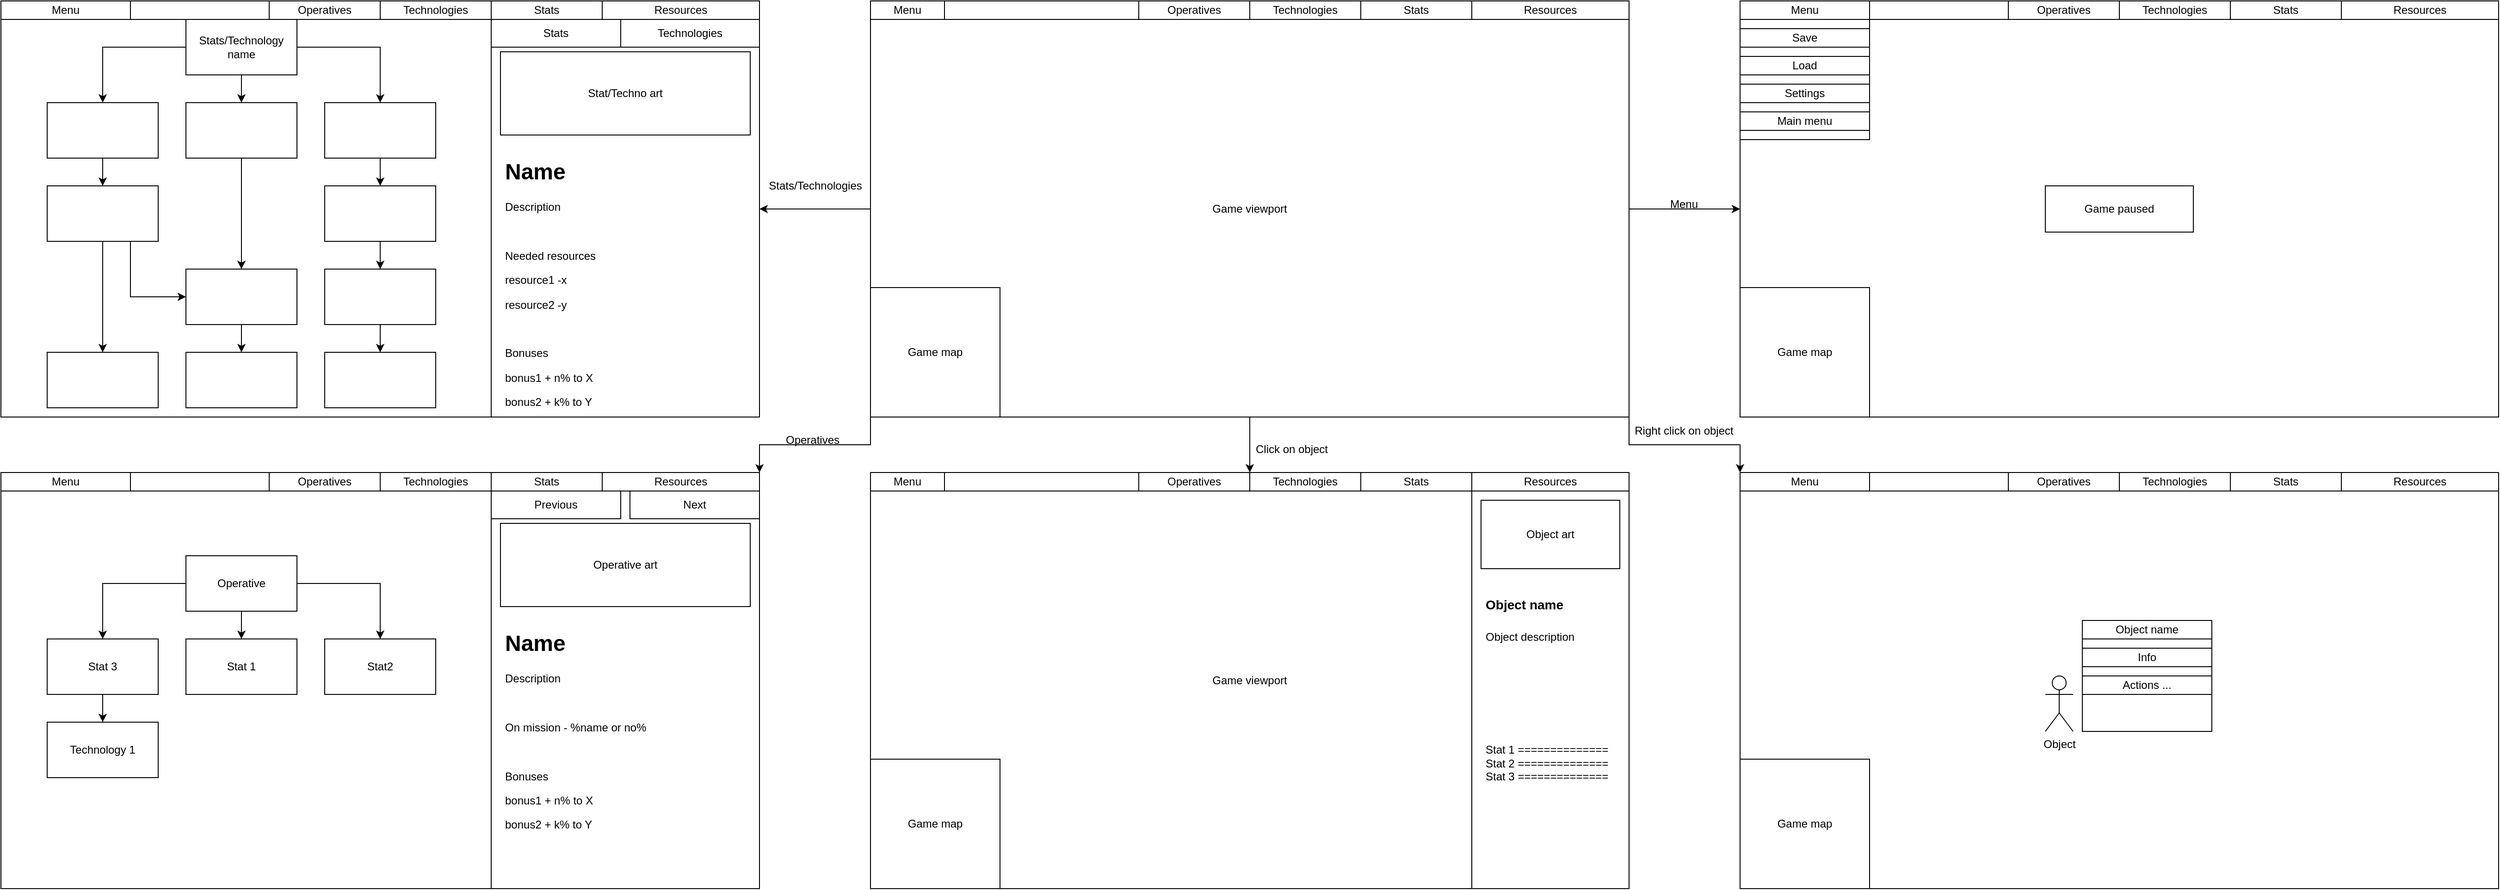 <mxfile version="12.4.7" type="device"><diagram id="zN9wmh3BCF1bTgghBvqh" name="Page-1"><mxGraphModel dx="3784" dy="885" grid="1" gridSize="10" guides="1" tooltips="1" connect="1" arrows="1" fold="1" page="1" pageScale="1" pageWidth="827" pageHeight="1169" math="0" shadow="0"><root><mxCell id="0"/><mxCell id="1" parent="0"/><mxCell id="567-EGFBJVHjJTj6Rj74-21" style="edgeStyle=orthogonalEdgeStyle;rounded=0;orthogonalLoop=1;jettySize=auto;html=1;exitX=1;exitY=0.5;exitDx=0;exitDy=0;entryX=0;entryY=0.5;entryDx=0;entryDy=0;" edge="1" parent="1" source="567-EGFBJVHjJTj6Rj74-1" target="567-EGFBJVHjJTj6Rj74-13"><mxGeometry relative="1" as="geometry"/></mxCell><mxCell id="567-EGFBJVHjJTj6Rj74-55" style="edgeStyle=orthogonalEdgeStyle;rounded=0;orthogonalLoop=1;jettySize=auto;html=1;exitX=0.5;exitY=1;exitDx=0;exitDy=0;entryX=1;entryY=0;entryDx=0;entryDy=0;" edge="1" parent="1" source="567-EGFBJVHjJTj6Rj74-1" target="567-EGFBJVHjJTj6Rj74-38"><mxGeometry relative="1" as="geometry"/></mxCell><mxCell id="567-EGFBJVHjJTj6Rj74-62" style="edgeStyle=orthogonalEdgeStyle;rounded=0;orthogonalLoop=1;jettySize=auto;html=1;exitX=1;exitY=1;exitDx=0;exitDy=0;entryX=0;entryY=0;entryDx=0;entryDy=0;" edge="1" parent="1" source="567-EGFBJVHjJTj6Rj74-1" target="567-EGFBJVHjJTj6Rj74-43"><mxGeometry relative="1" as="geometry"/></mxCell><mxCell id="567-EGFBJVHjJTj6Rj74-83" style="edgeStyle=orthogonalEdgeStyle;rounded=0;orthogonalLoop=1;jettySize=auto;html=1;exitX=0;exitY=0.5;exitDx=0;exitDy=0;entryX=1;entryY=0.5;entryDx=0;entryDy=0;" edge="1" parent="1" source="567-EGFBJVHjJTj6Rj74-1" target="567-EGFBJVHjJTj6Rj74-69"><mxGeometry relative="1" as="geometry"/></mxCell><mxCell id="567-EGFBJVHjJTj6Rj74-1" value="Game viewport" style="rounded=0;whiteSpace=wrap;html=1;" vertex="1" parent="1"><mxGeometry width="820" height="450" as="geometry"/></mxCell><mxCell id="567-EGFBJVHjJTj6Rj74-149" style="edgeStyle=orthogonalEdgeStyle;rounded=0;orthogonalLoop=1;jettySize=auto;html=1;exitX=0;exitY=1;exitDx=0;exitDy=0;entryX=1;entryY=0;entryDx=0;entryDy=0;" edge="1" parent="1" source="567-EGFBJVHjJTj6Rj74-2" target="567-EGFBJVHjJTj6Rj74-117"><mxGeometry relative="1" as="geometry"/></mxCell><mxCell id="567-EGFBJVHjJTj6Rj74-2" value="Game map" style="whiteSpace=wrap;html=1;aspect=fixed;" vertex="1" parent="1"><mxGeometry y="310" width="140" height="140" as="geometry"/></mxCell><mxCell id="567-EGFBJVHjJTj6Rj74-3" value="" style="rounded=0;whiteSpace=wrap;html=1;" vertex="1" parent="1"><mxGeometry width="820" height="20" as="geometry"/></mxCell><mxCell id="567-EGFBJVHjJTj6Rj74-5" value="Resources" style="rounded=0;whiteSpace=wrap;html=1;" vertex="1" parent="1"><mxGeometry x="650" width="170" height="20" as="geometry"/></mxCell><mxCell id="567-EGFBJVHjJTj6Rj74-7" value="Menu" style="rounded=0;whiteSpace=wrap;html=1;" vertex="1" parent="1"><mxGeometry width="80" height="20" as="geometry"/></mxCell><mxCell id="567-EGFBJVHjJTj6Rj74-8" value="Stats" style="rounded=0;whiteSpace=wrap;html=1;" vertex="1" parent="1"><mxGeometry x="530" width="120" height="20" as="geometry"/></mxCell><mxCell id="567-EGFBJVHjJTj6Rj74-11" value="Technologies" style="rounded=0;whiteSpace=wrap;html=1;" vertex="1" parent="1"><mxGeometry x="410" width="120" height="20" as="geometry"/></mxCell><mxCell id="567-EGFBJVHjJTj6Rj74-12" value="Operatives" style="rounded=0;whiteSpace=wrap;html=1;" vertex="1" parent="1"><mxGeometry x="290" width="120" height="20" as="geometry"/></mxCell><mxCell id="567-EGFBJVHjJTj6Rj74-13" value="" style="rounded=0;whiteSpace=wrap;html=1;" vertex="1" parent="1"><mxGeometry x="940" width="820" height="450" as="geometry"/></mxCell><mxCell id="567-EGFBJVHjJTj6Rj74-14" value="Game map" style="whiteSpace=wrap;html=1;aspect=fixed;" vertex="1" parent="1"><mxGeometry x="940" y="310" width="140" height="140" as="geometry"/></mxCell><mxCell id="567-EGFBJVHjJTj6Rj74-15" value="" style="rounded=0;whiteSpace=wrap;html=1;" vertex="1" parent="1"><mxGeometry x="940" width="820" height="20" as="geometry"/></mxCell><mxCell id="567-EGFBJVHjJTj6Rj74-16" value="Resources" style="rounded=0;whiteSpace=wrap;html=1;" vertex="1" parent="1"><mxGeometry x="1590" width="170" height="20" as="geometry"/></mxCell><mxCell id="567-EGFBJVHjJTj6Rj74-17" value="Menu" style="rounded=0;whiteSpace=wrap;html=1;" vertex="1" parent="1"><mxGeometry x="940" width="140" height="20" as="geometry"/></mxCell><mxCell id="567-EGFBJVHjJTj6Rj74-18" value="Stats" style="rounded=0;whiteSpace=wrap;html=1;" vertex="1" parent="1"><mxGeometry x="1470" width="120" height="20" as="geometry"/></mxCell><mxCell id="567-EGFBJVHjJTj6Rj74-19" value="Technologies" style="rounded=0;whiteSpace=wrap;html=1;" vertex="1" parent="1"><mxGeometry x="1350" width="120" height="20" as="geometry"/></mxCell><mxCell id="567-EGFBJVHjJTj6Rj74-20" value="Operatives" style="rounded=0;whiteSpace=wrap;html=1;" vertex="1" parent="1"><mxGeometry x="1230" width="120" height="20" as="geometry"/></mxCell><mxCell id="567-EGFBJVHjJTj6Rj74-22" value="Menu" style="text;html=1;align=center;verticalAlign=middle;resizable=0;points=[];autosize=1;" vertex="1" parent="1"><mxGeometry x="854" y="210" width="50" height="20" as="geometry"/></mxCell><mxCell id="567-EGFBJVHjJTj6Rj74-23" value="" style="rounded=0;whiteSpace=wrap;html=1;" vertex="1" parent="1"><mxGeometry x="940" y="20" width="140" height="130" as="geometry"/></mxCell><mxCell id="567-EGFBJVHjJTj6Rj74-24" value="Save" style="rounded=0;whiteSpace=wrap;html=1;" vertex="1" parent="1"><mxGeometry x="940" y="30" width="140" height="20" as="geometry"/></mxCell><mxCell id="567-EGFBJVHjJTj6Rj74-25" value="Load" style="rounded=0;whiteSpace=wrap;html=1;" vertex="1" parent="1"><mxGeometry x="940" y="60" width="140" height="20" as="geometry"/></mxCell><mxCell id="567-EGFBJVHjJTj6Rj74-26" value="Main menu" style="rounded=0;whiteSpace=wrap;html=1;" vertex="1" parent="1"><mxGeometry x="940" y="120" width="140" height="20" as="geometry"/></mxCell><mxCell id="567-EGFBJVHjJTj6Rj74-27" value="Game paused" style="rounded=0;whiteSpace=wrap;html=1;" vertex="1" parent="1"><mxGeometry x="1270" y="200" width="160" height="50" as="geometry"/></mxCell><mxCell id="567-EGFBJVHjJTj6Rj74-28" value="Settings" style="rounded=0;whiteSpace=wrap;html=1;" vertex="1" parent="1"><mxGeometry x="940" y="90" width="140" height="20" as="geometry"/></mxCell><mxCell id="567-EGFBJVHjJTj6Rj74-31" value="Game viewport" style="rounded=0;whiteSpace=wrap;html=1;" vertex="1" parent="1"><mxGeometry y="510" width="820" height="450" as="geometry"/></mxCell><mxCell id="567-EGFBJVHjJTj6Rj74-32" value="Game map" style="whiteSpace=wrap;html=1;aspect=fixed;" vertex="1" parent="1"><mxGeometry y="820" width="140" height="140" as="geometry"/></mxCell><mxCell id="567-EGFBJVHjJTj6Rj74-33" value="" style="rounded=0;whiteSpace=wrap;html=1;" vertex="1" parent="1"><mxGeometry y="510" width="820" height="20" as="geometry"/></mxCell><mxCell id="567-EGFBJVHjJTj6Rj74-34" value="Resources" style="rounded=0;whiteSpace=wrap;html=1;" vertex="1" parent="1"><mxGeometry x="650" y="510" width="170" height="20" as="geometry"/></mxCell><mxCell id="567-EGFBJVHjJTj6Rj74-35" value="Menu" style="rounded=0;whiteSpace=wrap;html=1;" vertex="1" parent="1"><mxGeometry y="510" width="80" height="20" as="geometry"/></mxCell><mxCell id="567-EGFBJVHjJTj6Rj74-36" value="Stats" style="rounded=0;whiteSpace=wrap;html=1;" vertex="1" parent="1"><mxGeometry x="530" y="510" width="120" height="20" as="geometry"/></mxCell><mxCell id="567-EGFBJVHjJTj6Rj74-37" value="Technologies" style="rounded=0;whiteSpace=wrap;html=1;" vertex="1" parent="1"><mxGeometry x="410" y="510" width="120" height="20" as="geometry"/></mxCell><mxCell id="567-EGFBJVHjJTj6Rj74-38" value="Operatives" style="rounded=0;whiteSpace=wrap;html=1;" vertex="1" parent="1"><mxGeometry x="290" y="510" width="120" height="20" as="geometry"/></mxCell><mxCell id="567-EGFBJVHjJTj6Rj74-39" value="" style="rounded=0;whiteSpace=wrap;html=1;" vertex="1" parent="1"><mxGeometry x="940" y="510" width="820" height="450" as="geometry"/></mxCell><mxCell id="567-EGFBJVHjJTj6Rj74-40" value="Game map" style="whiteSpace=wrap;html=1;aspect=fixed;" vertex="1" parent="1"><mxGeometry x="940" y="820" width="140" height="140" as="geometry"/></mxCell><mxCell id="567-EGFBJVHjJTj6Rj74-41" value="" style="rounded=0;whiteSpace=wrap;html=1;" vertex="1" parent="1"><mxGeometry x="940" y="510" width="820" height="20" as="geometry"/></mxCell><mxCell id="567-EGFBJVHjJTj6Rj74-42" value="Resources" style="rounded=0;whiteSpace=wrap;html=1;" vertex="1" parent="1"><mxGeometry x="1590" y="510" width="170" height="20" as="geometry"/></mxCell><mxCell id="567-EGFBJVHjJTj6Rj74-43" value="Menu" style="rounded=0;whiteSpace=wrap;html=1;" vertex="1" parent="1"><mxGeometry x="940" y="510" width="140" height="20" as="geometry"/></mxCell><mxCell id="567-EGFBJVHjJTj6Rj74-44" value="Stats" style="rounded=0;whiteSpace=wrap;html=1;" vertex="1" parent="1"><mxGeometry x="1470" y="510" width="120" height="20" as="geometry"/></mxCell><mxCell id="567-EGFBJVHjJTj6Rj74-45" value="Technologies" style="rounded=0;whiteSpace=wrap;html=1;" vertex="1" parent="1"><mxGeometry x="1350" y="510" width="120" height="20" as="geometry"/></mxCell><mxCell id="567-EGFBJVHjJTj6Rj74-46" value="Operatives" style="rounded=0;whiteSpace=wrap;html=1;" vertex="1" parent="1"><mxGeometry x="1230" y="510" width="120" height="20" as="geometry"/></mxCell><mxCell id="567-EGFBJVHjJTj6Rj74-48" value="" style="rounded=0;whiteSpace=wrap;html=1;" vertex="1" parent="1"><mxGeometry x="1310" y="670" width="140" height="120" as="geometry"/></mxCell><mxCell id="567-EGFBJVHjJTj6Rj74-49" value="Object name" style="rounded=0;whiteSpace=wrap;html=1;" vertex="1" parent="1"><mxGeometry x="1310" y="670" width="140" height="20" as="geometry"/></mxCell><mxCell id="567-EGFBJVHjJTj6Rj74-50" value="Info" style="rounded=0;whiteSpace=wrap;html=1;" vertex="1" parent="1"><mxGeometry x="1310" y="700" width="140" height="20" as="geometry"/></mxCell><mxCell id="567-EGFBJVHjJTj6Rj74-53" value="Actions ..." style="rounded=0;whiteSpace=wrap;html=1;" vertex="1" parent="1"><mxGeometry x="1310" y="730" width="140" height="20" as="geometry"/></mxCell><mxCell id="567-EGFBJVHjJTj6Rj74-54" value="" style="rounded=0;whiteSpace=wrap;html=1;" vertex="1" parent="1"><mxGeometry x="650" y="530" width="170" height="430" as="geometry"/></mxCell><mxCell id="567-EGFBJVHjJTj6Rj74-56" value="Click on object" style="text;html=1;align=center;verticalAlign=middle;resizable=0;points=[];autosize=1;" vertex="1" parent="1"><mxGeometry x="410" y="475" width="90" height="20" as="geometry"/></mxCell><mxCell id="567-EGFBJVHjJTj6Rj74-57" value="Object art" style="rounded=0;whiteSpace=wrap;html=1;" vertex="1" parent="1"><mxGeometry x="660" y="540" width="150" height="74" as="geometry"/></mxCell><mxCell id="567-EGFBJVHjJTj6Rj74-58" value="&lt;h1&gt;&lt;font style=&quot;font-size: 14px&quot;&gt;Object name&lt;/font&gt;&lt;/h1&gt;&lt;p&gt;Object description&lt;/p&gt;&lt;p&gt;&lt;br&gt;&lt;/p&gt;&lt;p&gt;&lt;br&gt;&lt;/p&gt;&lt;p&gt;&lt;/p&gt;&lt;br&gt;&lt;br&gt;&lt;br&gt;Stat 1 ==============&lt;br&gt;Stat 2 ==============&lt;br&gt;Stat 3 ==============" style="text;html=1;strokeColor=none;fillColor=none;spacing=5;spacingTop=-20;whiteSpace=wrap;overflow=hidden;rounded=0;" vertex="1" parent="1"><mxGeometry x="660" y="630" width="150" height="320" as="geometry"/></mxCell><mxCell id="567-EGFBJVHjJTj6Rj74-61" value="Object" style="shape=umlActor;verticalLabelPosition=bottom;labelBackgroundColor=#ffffff;verticalAlign=top;html=1;outlineConnect=0;" vertex="1" parent="1"><mxGeometry x="1270" y="730" width="30" height="60" as="geometry"/></mxCell><mxCell id="567-EGFBJVHjJTj6Rj74-63" value="Right click on object" style="text;html=1;align=center;verticalAlign=middle;resizable=0;points=[];autosize=1;" vertex="1" parent="1"><mxGeometry x="819" y="455" width="120" height="20" as="geometry"/></mxCell><mxCell id="567-EGFBJVHjJTj6Rj74-69" value="" style="rounded=0;whiteSpace=wrap;html=1;" vertex="1" parent="1"><mxGeometry x="-940" width="820" height="450" as="geometry"/></mxCell><mxCell id="567-EGFBJVHjJTj6Rj74-71" value="" style="rounded=0;whiteSpace=wrap;html=1;" vertex="1" parent="1"><mxGeometry x="-940" width="820" height="20" as="geometry"/></mxCell><mxCell id="567-EGFBJVHjJTj6Rj74-72" value="Resources" style="rounded=0;whiteSpace=wrap;html=1;" vertex="1" parent="1"><mxGeometry x="-290" width="170" height="20" as="geometry"/></mxCell><mxCell id="567-EGFBJVHjJTj6Rj74-73" value="Menu" style="rounded=0;whiteSpace=wrap;html=1;" vertex="1" parent="1"><mxGeometry x="-940" width="140" height="20" as="geometry"/></mxCell><mxCell id="567-EGFBJVHjJTj6Rj74-74" value="Stats" style="rounded=0;whiteSpace=wrap;html=1;" vertex="1" parent="1"><mxGeometry x="-410" width="120" height="20" as="geometry"/></mxCell><mxCell id="567-EGFBJVHjJTj6Rj74-75" value="Technologies" style="rounded=0;whiteSpace=wrap;html=1;" vertex="1" parent="1"><mxGeometry x="-530" width="120" height="20" as="geometry"/></mxCell><mxCell id="567-EGFBJVHjJTj6Rj74-76" value="Operatives" style="rounded=0;whiteSpace=wrap;html=1;" vertex="1" parent="1"><mxGeometry x="-650" width="120" height="20" as="geometry"/></mxCell><mxCell id="567-EGFBJVHjJTj6Rj74-84" value="Stats/Technologies" style="text;html=1;align=center;verticalAlign=middle;resizable=0;points=[];autosize=1;" vertex="1" parent="1"><mxGeometry x="-120" y="190" width="120" height="20" as="geometry"/></mxCell><mxCell id="567-EGFBJVHjJTj6Rj74-89" style="edgeStyle=orthogonalEdgeStyle;rounded=0;orthogonalLoop=1;jettySize=auto;html=1;exitX=0.5;exitY=1;exitDx=0;exitDy=0;entryX=0.5;entryY=0;entryDx=0;entryDy=0;" edge="1" parent="1" source="567-EGFBJVHjJTj6Rj74-85" target="567-EGFBJVHjJTj6Rj74-86"><mxGeometry relative="1" as="geometry"/></mxCell><mxCell id="567-EGFBJVHjJTj6Rj74-90" style="edgeStyle=orthogonalEdgeStyle;rounded=0;orthogonalLoop=1;jettySize=auto;html=1;exitX=0;exitY=0.5;exitDx=0;exitDy=0;entryX=0.5;entryY=0;entryDx=0;entryDy=0;" edge="1" parent="1" source="567-EGFBJVHjJTj6Rj74-85" target="567-EGFBJVHjJTj6Rj74-87"><mxGeometry relative="1" as="geometry"/></mxCell><mxCell id="567-EGFBJVHjJTj6Rj74-91" style="edgeStyle=orthogonalEdgeStyle;rounded=0;orthogonalLoop=1;jettySize=auto;html=1;exitX=1;exitY=0.5;exitDx=0;exitDy=0;entryX=0.5;entryY=0;entryDx=0;entryDy=0;" edge="1" parent="1" source="567-EGFBJVHjJTj6Rj74-85" target="567-EGFBJVHjJTj6Rj74-88"><mxGeometry relative="1" as="geometry"/></mxCell><mxCell id="567-EGFBJVHjJTj6Rj74-85" value="Stats/Technology name" style="rounded=0;whiteSpace=wrap;html=1;" vertex="1" parent="1"><mxGeometry x="-740" y="20" width="120" height="60" as="geometry"/></mxCell><mxCell id="567-EGFBJVHjJTj6Rj74-102" style="edgeStyle=orthogonalEdgeStyle;rounded=0;orthogonalLoop=1;jettySize=auto;html=1;exitX=0.5;exitY=1;exitDx=0;exitDy=0;entryX=0.5;entryY=0;entryDx=0;entryDy=0;" edge="1" parent="1" source="567-EGFBJVHjJTj6Rj74-86" target="567-EGFBJVHjJTj6Rj74-96"><mxGeometry relative="1" as="geometry"/></mxCell><mxCell id="567-EGFBJVHjJTj6Rj74-86" value="" style="rounded=0;whiteSpace=wrap;html=1;" vertex="1" parent="1"><mxGeometry x="-740" y="110" width="120" height="60" as="geometry"/></mxCell><mxCell id="567-EGFBJVHjJTj6Rj74-103" style="edgeStyle=orthogonalEdgeStyle;rounded=0;orthogonalLoop=1;jettySize=auto;html=1;exitX=0.5;exitY=1;exitDx=0;exitDy=0;entryX=0.5;entryY=0;entryDx=0;entryDy=0;" edge="1" parent="1" source="567-EGFBJVHjJTj6Rj74-87" target="567-EGFBJVHjJTj6Rj74-94"><mxGeometry relative="1" as="geometry"/></mxCell><mxCell id="567-EGFBJVHjJTj6Rj74-87" value="" style="rounded=0;whiteSpace=wrap;html=1;" vertex="1" parent="1"><mxGeometry x="-890" y="110" width="120" height="60" as="geometry"/></mxCell><mxCell id="567-EGFBJVHjJTj6Rj74-106" style="edgeStyle=orthogonalEdgeStyle;rounded=0;orthogonalLoop=1;jettySize=auto;html=1;exitX=0.5;exitY=1;exitDx=0;exitDy=0;entryX=0.5;entryY=0;entryDx=0;entryDy=0;" edge="1" parent="1" source="567-EGFBJVHjJTj6Rj74-88" target="567-EGFBJVHjJTj6Rj74-95"><mxGeometry relative="1" as="geometry"/></mxCell><mxCell id="567-EGFBJVHjJTj6Rj74-88" value="" style="rounded=0;whiteSpace=wrap;html=1;" vertex="1" parent="1"><mxGeometry x="-590" y="110" width="120" height="60" as="geometry"/></mxCell><mxCell id="567-EGFBJVHjJTj6Rj74-104" style="edgeStyle=orthogonalEdgeStyle;rounded=0;orthogonalLoop=1;jettySize=auto;html=1;exitX=0.5;exitY=1;exitDx=0;exitDy=0;entryX=0.5;entryY=0;entryDx=0;entryDy=0;" edge="1" parent="1" source="567-EGFBJVHjJTj6Rj74-94" target="567-EGFBJVHjJTj6Rj74-100"><mxGeometry relative="1" as="geometry"/></mxCell><mxCell id="567-EGFBJVHjJTj6Rj74-105" style="edgeStyle=orthogonalEdgeStyle;rounded=0;orthogonalLoop=1;jettySize=auto;html=1;exitX=0.75;exitY=1;exitDx=0;exitDy=0;entryX=0;entryY=0.5;entryDx=0;entryDy=0;" edge="1" parent="1" source="567-EGFBJVHjJTj6Rj74-94" target="567-EGFBJVHjJTj6Rj74-96"><mxGeometry relative="1" as="geometry"/></mxCell><mxCell id="567-EGFBJVHjJTj6Rj74-94" value="" style="rounded=0;whiteSpace=wrap;html=1;" vertex="1" parent="1"><mxGeometry x="-890" y="200" width="120" height="60" as="geometry"/></mxCell><mxCell id="567-EGFBJVHjJTj6Rj74-107" style="edgeStyle=orthogonalEdgeStyle;rounded=0;orthogonalLoop=1;jettySize=auto;html=1;exitX=0.5;exitY=1;exitDx=0;exitDy=0;entryX=0.5;entryY=0;entryDx=0;entryDy=0;" edge="1" parent="1" source="567-EGFBJVHjJTj6Rj74-95" target="567-EGFBJVHjJTj6Rj74-98"><mxGeometry relative="1" as="geometry"/></mxCell><mxCell id="567-EGFBJVHjJTj6Rj74-95" value="" style="rounded=0;whiteSpace=wrap;html=1;" vertex="1" parent="1"><mxGeometry x="-590" y="200" width="120" height="60" as="geometry"/></mxCell><mxCell id="567-EGFBJVHjJTj6Rj74-109" style="edgeStyle=orthogonalEdgeStyle;rounded=0;orthogonalLoop=1;jettySize=auto;html=1;exitX=0.5;exitY=1;exitDx=0;exitDy=0;entryX=0.5;entryY=0;entryDx=0;entryDy=0;" edge="1" parent="1" source="567-EGFBJVHjJTj6Rj74-96" target="567-EGFBJVHjJTj6Rj74-99"><mxGeometry relative="1" as="geometry"/></mxCell><mxCell id="567-EGFBJVHjJTj6Rj74-96" value="" style="rounded=0;whiteSpace=wrap;html=1;" vertex="1" parent="1"><mxGeometry x="-740" y="290" width="120" height="60" as="geometry"/></mxCell><mxCell id="567-EGFBJVHjJTj6Rj74-108" style="edgeStyle=orthogonalEdgeStyle;rounded=0;orthogonalLoop=1;jettySize=auto;html=1;exitX=0.5;exitY=1;exitDx=0;exitDy=0;entryX=0.5;entryY=0;entryDx=0;entryDy=0;" edge="1" parent="1" source="567-EGFBJVHjJTj6Rj74-98" target="567-EGFBJVHjJTj6Rj74-101"><mxGeometry relative="1" as="geometry"/></mxCell><mxCell id="567-EGFBJVHjJTj6Rj74-98" value="" style="rounded=0;whiteSpace=wrap;html=1;" vertex="1" parent="1"><mxGeometry x="-590" y="290" width="120" height="60" as="geometry"/></mxCell><mxCell id="567-EGFBJVHjJTj6Rj74-99" value="" style="rounded=0;whiteSpace=wrap;html=1;" vertex="1" parent="1"><mxGeometry x="-740" y="380" width="120" height="60" as="geometry"/></mxCell><mxCell id="567-EGFBJVHjJTj6Rj74-100" value="" style="rounded=0;whiteSpace=wrap;html=1;" vertex="1" parent="1"><mxGeometry x="-890" y="380" width="120" height="60" as="geometry"/></mxCell><mxCell id="567-EGFBJVHjJTj6Rj74-101" value="" style="rounded=0;whiteSpace=wrap;html=1;" vertex="1" parent="1"><mxGeometry x="-590" y="380" width="120" height="60" as="geometry"/></mxCell><mxCell id="567-EGFBJVHjJTj6Rj74-110" value="" style="rounded=0;whiteSpace=wrap;html=1;" vertex="1" parent="1"><mxGeometry x="-410" y="20" width="290" height="430" as="geometry"/></mxCell><mxCell id="567-EGFBJVHjJTj6Rj74-111" value="Stats" style="rounded=0;whiteSpace=wrap;html=1;" vertex="1" parent="1"><mxGeometry x="-410" y="20" width="140" height="30" as="geometry"/></mxCell><mxCell id="567-EGFBJVHjJTj6Rj74-112" value="Technologies" style="rounded=0;whiteSpace=wrap;html=1;" vertex="1" parent="1"><mxGeometry x="-270" y="20" width="150" height="30" as="geometry"/></mxCell><mxCell id="567-EGFBJVHjJTj6Rj74-113" value="Stat/Techno art" style="rounded=0;whiteSpace=wrap;html=1;" vertex="1" parent="1"><mxGeometry x="-400" y="55" width="270" height="90" as="geometry"/></mxCell><mxCell id="567-EGFBJVHjJTj6Rj74-114" value="&lt;h1&gt;Name&lt;/h1&gt;&lt;p&gt;Description&lt;/p&gt;&lt;p&gt;&lt;br&gt;&lt;/p&gt;&lt;p&gt;Needed resources&lt;/p&gt;&lt;p&gt;resource1 -x&lt;/p&gt;&lt;p&gt;resource2 -y&lt;/p&gt;&lt;p&gt;&lt;br&gt;&lt;/p&gt;&lt;p&gt;Bonuses&lt;/p&gt;&lt;p&gt;bonus1 + n% to X&lt;/p&gt;bonus2 + k% to Y" style="text;html=1;strokeColor=none;fillColor=none;spacing=5;spacingTop=-20;whiteSpace=wrap;overflow=hidden;rounded=0;" vertex="1" parent="1"><mxGeometry x="-400" y="165" width="270" height="275" as="geometry"/></mxCell><mxCell id="567-EGFBJVHjJTj6Rj74-115" value="" style="rounded=0;whiteSpace=wrap;html=1;" vertex="1" parent="1"><mxGeometry x="-940" y="510" width="820" height="450" as="geometry"/></mxCell><mxCell id="567-EGFBJVHjJTj6Rj74-116" value="" style="rounded=0;whiteSpace=wrap;html=1;" vertex="1" parent="1"><mxGeometry x="-940" y="510" width="820" height="20" as="geometry"/></mxCell><mxCell id="567-EGFBJVHjJTj6Rj74-117" value="Resources" style="rounded=0;whiteSpace=wrap;html=1;" vertex="1" parent="1"><mxGeometry x="-290" y="510" width="170" height="20" as="geometry"/></mxCell><mxCell id="567-EGFBJVHjJTj6Rj74-118" value="Menu" style="rounded=0;whiteSpace=wrap;html=1;" vertex="1" parent="1"><mxGeometry x="-940" y="510" width="140" height="20" as="geometry"/></mxCell><mxCell id="567-EGFBJVHjJTj6Rj74-119" value="Stats" style="rounded=0;whiteSpace=wrap;html=1;" vertex="1" parent="1"><mxGeometry x="-410" y="510" width="120" height="20" as="geometry"/></mxCell><mxCell id="567-EGFBJVHjJTj6Rj74-120" value="Technologies" style="rounded=0;whiteSpace=wrap;html=1;" vertex="1" parent="1"><mxGeometry x="-530" y="510" width="120" height="20" as="geometry"/></mxCell><mxCell id="567-EGFBJVHjJTj6Rj74-121" value="Operatives" style="rounded=0;whiteSpace=wrap;html=1;" vertex="1" parent="1"><mxGeometry x="-650" y="510" width="120" height="20" as="geometry"/></mxCell><mxCell id="567-EGFBJVHjJTj6Rj74-122" style="edgeStyle=orthogonalEdgeStyle;rounded=0;orthogonalLoop=1;jettySize=auto;html=1;exitX=0.5;exitY=1;exitDx=0;exitDy=0;entryX=0.5;entryY=0;entryDx=0;entryDy=0;" edge="1" source="567-EGFBJVHjJTj6Rj74-125" target="567-EGFBJVHjJTj6Rj74-127" parent="1"><mxGeometry relative="1" as="geometry"/></mxCell><mxCell id="567-EGFBJVHjJTj6Rj74-123" style="edgeStyle=orthogonalEdgeStyle;rounded=0;orthogonalLoop=1;jettySize=auto;html=1;exitX=0;exitY=0.5;exitDx=0;exitDy=0;entryX=0.5;entryY=0;entryDx=0;entryDy=0;" edge="1" source="567-EGFBJVHjJTj6Rj74-125" target="567-EGFBJVHjJTj6Rj74-129" parent="1"><mxGeometry relative="1" as="geometry"/></mxCell><mxCell id="567-EGFBJVHjJTj6Rj74-124" style="edgeStyle=orthogonalEdgeStyle;rounded=0;orthogonalLoop=1;jettySize=auto;html=1;exitX=1;exitY=0.5;exitDx=0;exitDy=0;entryX=0.5;entryY=0;entryDx=0;entryDy=0;" edge="1" source="567-EGFBJVHjJTj6Rj74-125" target="567-EGFBJVHjJTj6Rj74-131" parent="1"><mxGeometry relative="1" as="geometry"/></mxCell><mxCell id="567-EGFBJVHjJTj6Rj74-125" value="Operative" style="rounded=0;whiteSpace=wrap;html=1;" vertex="1" parent="1"><mxGeometry x="-740" y="600" width="120" height="60" as="geometry"/></mxCell><mxCell id="567-EGFBJVHjJTj6Rj74-127" value="Stat 1" style="rounded=0;whiteSpace=wrap;html=1;" vertex="1" parent="1"><mxGeometry x="-740" y="690" width="120" height="60" as="geometry"/></mxCell><mxCell id="567-EGFBJVHjJTj6Rj74-128" style="edgeStyle=orthogonalEdgeStyle;rounded=0;orthogonalLoop=1;jettySize=auto;html=1;exitX=0.5;exitY=1;exitDx=0;exitDy=0;entryX=0.5;entryY=0;entryDx=0;entryDy=0;" edge="1" source="567-EGFBJVHjJTj6Rj74-129" target="567-EGFBJVHjJTj6Rj74-134" parent="1"><mxGeometry relative="1" as="geometry"/></mxCell><mxCell id="567-EGFBJVHjJTj6Rj74-129" value="Stat 3" style="rounded=0;whiteSpace=wrap;html=1;" vertex="1" parent="1"><mxGeometry x="-890" y="690" width="120" height="60" as="geometry"/></mxCell><mxCell id="567-EGFBJVHjJTj6Rj74-131" value="Stat2" style="rounded=0;whiteSpace=wrap;html=1;" vertex="1" parent="1"><mxGeometry x="-590" y="690" width="120" height="60" as="geometry"/></mxCell><mxCell id="567-EGFBJVHjJTj6Rj74-134" value="Technology 1" style="rounded=0;whiteSpace=wrap;html=1;" vertex="1" parent="1"><mxGeometry x="-890" y="780" width="120" height="60" as="geometry"/></mxCell><mxCell id="567-EGFBJVHjJTj6Rj74-144" value="" style="rounded=0;whiteSpace=wrap;html=1;" vertex="1" parent="1"><mxGeometry x="-410" y="530" width="290" height="430" as="geometry"/></mxCell><mxCell id="567-EGFBJVHjJTj6Rj74-145" value="Previous" style="rounded=0;whiteSpace=wrap;html=1;" vertex="1" parent="1"><mxGeometry x="-410" y="530" width="140" height="30" as="geometry"/></mxCell><mxCell id="567-EGFBJVHjJTj6Rj74-146" value="Next" style="rounded=0;whiteSpace=wrap;html=1;" vertex="1" parent="1"><mxGeometry x="-260" y="530" width="140" height="30" as="geometry"/></mxCell><mxCell id="567-EGFBJVHjJTj6Rj74-147" value="Operative art" style="rounded=0;whiteSpace=wrap;html=1;" vertex="1" parent="1"><mxGeometry x="-400" y="565" width="270" height="90" as="geometry"/></mxCell><mxCell id="567-EGFBJVHjJTj6Rj74-148" value="&lt;h1&gt;Name&lt;/h1&gt;&lt;p&gt;Description&lt;/p&gt;&lt;p&gt;&lt;br&gt;&lt;/p&gt;&lt;p&gt;On mission - %name or no%&lt;/p&gt;&lt;p&gt;&lt;br&gt;&lt;/p&gt;&lt;p&gt;Bonuses&lt;/p&gt;&lt;p&gt;bonus1 + n% to X&lt;/p&gt;bonus2 + k% to Y" style="text;html=1;strokeColor=none;fillColor=none;spacing=5;spacingTop=-20;whiteSpace=wrap;overflow=hidden;rounded=0;" vertex="1" parent="1"><mxGeometry x="-400" y="675" width="270" height="275" as="geometry"/></mxCell><mxCell id="567-EGFBJVHjJTj6Rj74-150" value="Operatives" style="text;html=1;align=center;verticalAlign=middle;resizable=0;points=[];autosize=1;" vertex="1" parent="1"><mxGeometry x="-98" y="465" width="70" height="20" as="geometry"/></mxCell></root></mxGraphModel></diagram></mxfile>